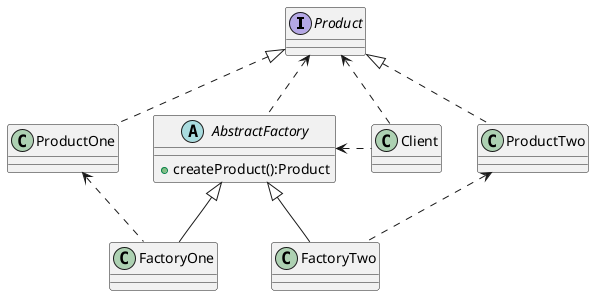 @startuml
'工厂模式
interface Product
abstract class AbstractFactory {
+ createProduct():Product
}
class FactoryOne {}
class FactoryTwo {}
class ProductOne {}
class ProductTwo {}
class Client {}

AbstractFactory<|-- FactoryOne
AbstractFactory<|-- FactoryTwo
Product<|.. ProductOne
Product<|.. ProductTwo
Product <..AbstractFactory
Product<.Client
AbstractFactory <.Client
ProductOne<..FactoryOne
ProductTwo<..FactoryTwo
@enduml